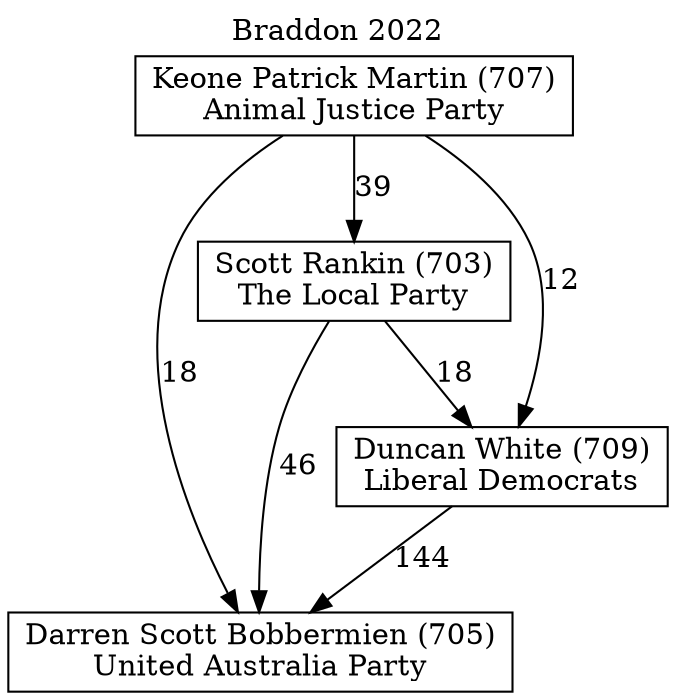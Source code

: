 // House preference flow
digraph "Darren Scott Bobbermien (705)_Braddon_2022" {
	graph [label="Braddon 2022" labelloc=t mclimit=10]
	node [shape=box]
	"Darren Scott Bobbermien (705)" [label="Darren Scott Bobbermien (705)
United Australia Party"]
	"Scott Rankin (703)" [label="Scott Rankin (703)
The Local Party"]
	"Keone Patrick Martin (707)" [label="Keone Patrick Martin (707)
Animal Justice Party"]
	"Duncan White (709)" [label="Duncan White (709)
Liberal Democrats"]
	"Keone Patrick Martin (707)" -> "Scott Rankin (703)" [label=39]
	"Keone Patrick Martin (707)" -> "Darren Scott Bobbermien (705)" [label=18]
	"Duncan White (709)" -> "Darren Scott Bobbermien (705)" [label=144]
	"Scott Rankin (703)" -> "Duncan White (709)" [label=18]
	"Scott Rankin (703)" -> "Darren Scott Bobbermien (705)" [label=46]
	"Keone Patrick Martin (707)" -> "Duncan White (709)" [label=12]
}
